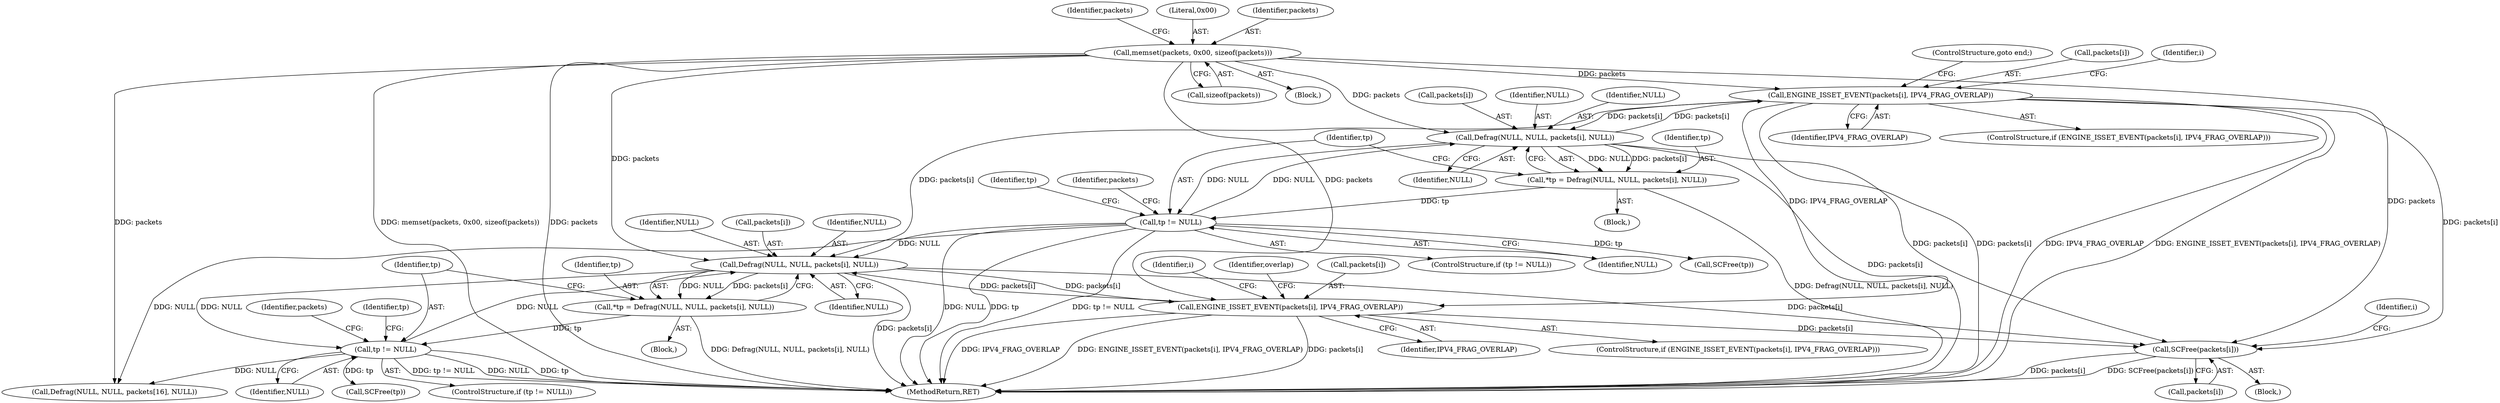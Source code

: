 digraph "0_suricata_4a04f814b15762eb446a5ead4d69d021512df6f8_1@pointer" {
"1000515" [label="(Call,SCFree(packets[i]))"];
"1000395" [label="(Call,ENGINE_ISSET_EVENT(packets[i], IPV4_FRAG_OVERLAP))"];
"1000139" [label="(Call,memset(packets, 0x00, sizeof(packets)))"];
"1000379" [label="(Call,Defrag(NULL, NULL, packets[i], NULL))"];
"1000387" [label="(Call,tp != NULL)"];
"1000377" [label="(Call,*tp = Defrag(NULL, NULL, packets[i], NULL))"];
"1000432" [label="(Call,ENGINE_ISSET_EVENT(packets[i], IPV4_FRAG_OVERLAP))"];
"1000416" [label="(Call,Defrag(NULL, NULL, packets[i], NULL))"];
"1000424" [label="(Call,tp != NULL)"];
"1000414" [label="(Call,*tp = Defrag(NULL, NULL, packets[i], NULL))"];
"1000434" [label="(Identifier,packets)"];
"1000394" [label="(ControlStructure,if (ENGINE_ISSET_EVENT(packets[i], IPV4_FRAG_OVERLAP)))"];
"1000414" [label="(Call,*tp = Defrag(NULL, NULL, packets[i], NULL))"];
"1000377" [label="(Call,*tp = Defrag(NULL, NULL, packets[i], NULL))"];
"1000392" [label="(Identifier,tp)"];
"1000382" [label="(Call,packets[i])"];
"1000397" [label="(Identifier,packets)"];
"1000418" [label="(Identifier,NULL)"];
"1000419" [label="(Call,packets[i])"];
"1000424" [label="(Call,tp != NULL)"];
"1000431" [label="(ControlStructure,if (ENGINE_ISSET_EVENT(packets[i], IPV4_FRAG_OVERLAP)))"];
"1000412" [label="(Block,)"];
"1000416" [label="(Call,Defrag(NULL, NULL, packets[i], NULL))"];
"1000387" [label="(Call,tp != NULL)"];
"1000516" [label="(Call,packets[i])"];
"1000401" [label="(ControlStructure,goto end;)"];
"1000422" [label="(Identifier,NULL)"];
"1000425" [label="(Identifier,tp)"];
"1000146" [label="(Identifier,packets)"];
"1000426" [label="(Identifier,NULL)"];
"1000388" [label="(Identifier,tp)"];
"1000522" [label="(MethodReturn,RET)"];
"1000381" [label="(Identifier,NULL)"];
"1000417" [label="(Identifier,NULL)"];
"1000379" [label="(Call,Defrag(NULL, NULL, packets[i], NULL))"];
"1000448" [label="(Call,Defrag(NULL, NULL, packets[16], NULL))"];
"1000433" [label="(Call,packets[i])"];
"1000142" [label="(Call,sizeof(packets))"];
"1000411" [label="(Identifier,i)"];
"1000436" [label="(Identifier,IPV4_FRAG_OVERLAP)"];
"1000515" [label="(Call,SCFree(packets[i]))"];
"1000141" [label="(Literal,0x00)"];
"1000514" [label="(Block,)"];
"1000380" [label="(Identifier,NULL)"];
"1000386" [label="(ControlStructure,if (tp != NULL))"];
"1000429" [label="(Identifier,tp)"];
"1000415" [label="(Identifier,tp)"];
"1000513" [label="(Identifier,i)"];
"1000378" [label="(Identifier,tp)"];
"1000428" [label="(Call,SCFree(tp))"];
"1000140" [label="(Identifier,packets)"];
"1000432" [label="(Call,ENGINE_ISSET_EVENT(packets[i], IPV4_FRAG_OVERLAP))"];
"1000375" [label="(Block,)"];
"1000399" [label="(Identifier,IPV4_FRAG_OVERLAP)"];
"1000396" [label="(Call,packets[i])"];
"1000385" [label="(Identifier,NULL)"];
"1000139" [label="(Call,memset(packets, 0x00, sizeof(packets)))"];
"1000423" [label="(ControlStructure,if (tp != NULL))"];
"1000389" [label="(Identifier,NULL)"];
"1000127" [label="(Block,)"];
"1000439" [label="(Identifier,overlap)"];
"1000391" [label="(Call,SCFree(tp))"];
"1000374" [label="(Identifier,i)"];
"1000395" [label="(Call,ENGINE_ISSET_EVENT(packets[i], IPV4_FRAG_OVERLAP))"];
"1000515" -> "1000514"  [label="AST: "];
"1000515" -> "1000516"  [label="CFG: "];
"1000516" -> "1000515"  [label="AST: "];
"1000513" -> "1000515"  [label="CFG: "];
"1000515" -> "1000522"  [label="DDG: SCFree(packets[i])"];
"1000515" -> "1000522"  [label="DDG: packets[i]"];
"1000395" -> "1000515"  [label="DDG: packets[i]"];
"1000139" -> "1000515"  [label="DDG: packets"];
"1000432" -> "1000515"  [label="DDG: packets[i]"];
"1000379" -> "1000515"  [label="DDG: packets[i]"];
"1000416" -> "1000515"  [label="DDG: packets[i]"];
"1000395" -> "1000394"  [label="AST: "];
"1000395" -> "1000399"  [label="CFG: "];
"1000396" -> "1000395"  [label="AST: "];
"1000399" -> "1000395"  [label="AST: "];
"1000401" -> "1000395"  [label="CFG: "];
"1000374" -> "1000395"  [label="CFG: "];
"1000395" -> "1000522"  [label="DDG: packets[i]"];
"1000395" -> "1000522"  [label="DDG: IPV4_FRAG_OVERLAP"];
"1000395" -> "1000522"  [label="DDG: ENGINE_ISSET_EVENT(packets[i], IPV4_FRAG_OVERLAP)"];
"1000395" -> "1000379"  [label="DDG: packets[i]"];
"1000139" -> "1000395"  [label="DDG: packets"];
"1000379" -> "1000395"  [label="DDG: packets[i]"];
"1000395" -> "1000416"  [label="DDG: packets[i]"];
"1000395" -> "1000432"  [label="DDG: IPV4_FRAG_OVERLAP"];
"1000139" -> "1000127"  [label="AST: "];
"1000139" -> "1000142"  [label="CFG: "];
"1000140" -> "1000139"  [label="AST: "];
"1000141" -> "1000139"  [label="AST: "];
"1000142" -> "1000139"  [label="AST: "];
"1000146" -> "1000139"  [label="CFG: "];
"1000139" -> "1000522"  [label="DDG: memset(packets, 0x00, sizeof(packets))"];
"1000139" -> "1000522"  [label="DDG: packets"];
"1000139" -> "1000379"  [label="DDG: packets"];
"1000139" -> "1000416"  [label="DDG: packets"];
"1000139" -> "1000432"  [label="DDG: packets"];
"1000139" -> "1000448"  [label="DDG: packets"];
"1000379" -> "1000377"  [label="AST: "];
"1000379" -> "1000385"  [label="CFG: "];
"1000380" -> "1000379"  [label="AST: "];
"1000381" -> "1000379"  [label="AST: "];
"1000382" -> "1000379"  [label="AST: "];
"1000385" -> "1000379"  [label="AST: "];
"1000377" -> "1000379"  [label="CFG: "];
"1000379" -> "1000522"  [label="DDG: packets[i]"];
"1000379" -> "1000377"  [label="DDG: NULL"];
"1000379" -> "1000377"  [label="DDG: packets[i]"];
"1000387" -> "1000379"  [label="DDG: NULL"];
"1000379" -> "1000387"  [label="DDG: NULL"];
"1000387" -> "1000386"  [label="AST: "];
"1000387" -> "1000389"  [label="CFG: "];
"1000388" -> "1000387"  [label="AST: "];
"1000389" -> "1000387"  [label="AST: "];
"1000392" -> "1000387"  [label="CFG: "];
"1000397" -> "1000387"  [label="CFG: "];
"1000387" -> "1000522"  [label="DDG: NULL"];
"1000387" -> "1000522"  [label="DDG: tp"];
"1000387" -> "1000522"  [label="DDG: tp != NULL"];
"1000377" -> "1000387"  [label="DDG: tp"];
"1000387" -> "1000391"  [label="DDG: tp"];
"1000387" -> "1000416"  [label="DDG: NULL"];
"1000387" -> "1000448"  [label="DDG: NULL"];
"1000377" -> "1000375"  [label="AST: "];
"1000378" -> "1000377"  [label="AST: "];
"1000388" -> "1000377"  [label="CFG: "];
"1000377" -> "1000522"  [label="DDG: Defrag(NULL, NULL, packets[i], NULL)"];
"1000432" -> "1000431"  [label="AST: "];
"1000432" -> "1000436"  [label="CFG: "];
"1000433" -> "1000432"  [label="AST: "];
"1000436" -> "1000432"  [label="AST: "];
"1000439" -> "1000432"  [label="CFG: "];
"1000411" -> "1000432"  [label="CFG: "];
"1000432" -> "1000522"  [label="DDG: IPV4_FRAG_OVERLAP"];
"1000432" -> "1000522"  [label="DDG: ENGINE_ISSET_EVENT(packets[i], IPV4_FRAG_OVERLAP)"];
"1000432" -> "1000522"  [label="DDG: packets[i]"];
"1000432" -> "1000416"  [label="DDG: packets[i]"];
"1000416" -> "1000432"  [label="DDG: packets[i]"];
"1000416" -> "1000414"  [label="AST: "];
"1000416" -> "1000422"  [label="CFG: "];
"1000417" -> "1000416"  [label="AST: "];
"1000418" -> "1000416"  [label="AST: "];
"1000419" -> "1000416"  [label="AST: "];
"1000422" -> "1000416"  [label="AST: "];
"1000414" -> "1000416"  [label="CFG: "];
"1000416" -> "1000522"  [label="DDG: packets[i]"];
"1000416" -> "1000414"  [label="DDG: NULL"];
"1000416" -> "1000414"  [label="DDG: packets[i]"];
"1000424" -> "1000416"  [label="DDG: NULL"];
"1000416" -> "1000424"  [label="DDG: NULL"];
"1000424" -> "1000423"  [label="AST: "];
"1000424" -> "1000426"  [label="CFG: "];
"1000425" -> "1000424"  [label="AST: "];
"1000426" -> "1000424"  [label="AST: "];
"1000429" -> "1000424"  [label="CFG: "];
"1000434" -> "1000424"  [label="CFG: "];
"1000424" -> "1000522"  [label="DDG: NULL"];
"1000424" -> "1000522"  [label="DDG: tp"];
"1000424" -> "1000522"  [label="DDG: tp != NULL"];
"1000414" -> "1000424"  [label="DDG: tp"];
"1000424" -> "1000428"  [label="DDG: tp"];
"1000424" -> "1000448"  [label="DDG: NULL"];
"1000414" -> "1000412"  [label="AST: "];
"1000415" -> "1000414"  [label="AST: "];
"1000425" -> "1000414"  [label="CFG: "];
"1000414" -> "1000522"  [label="DDG: Defrag(NULL, NULL, packets[i], NULL)"];
}
